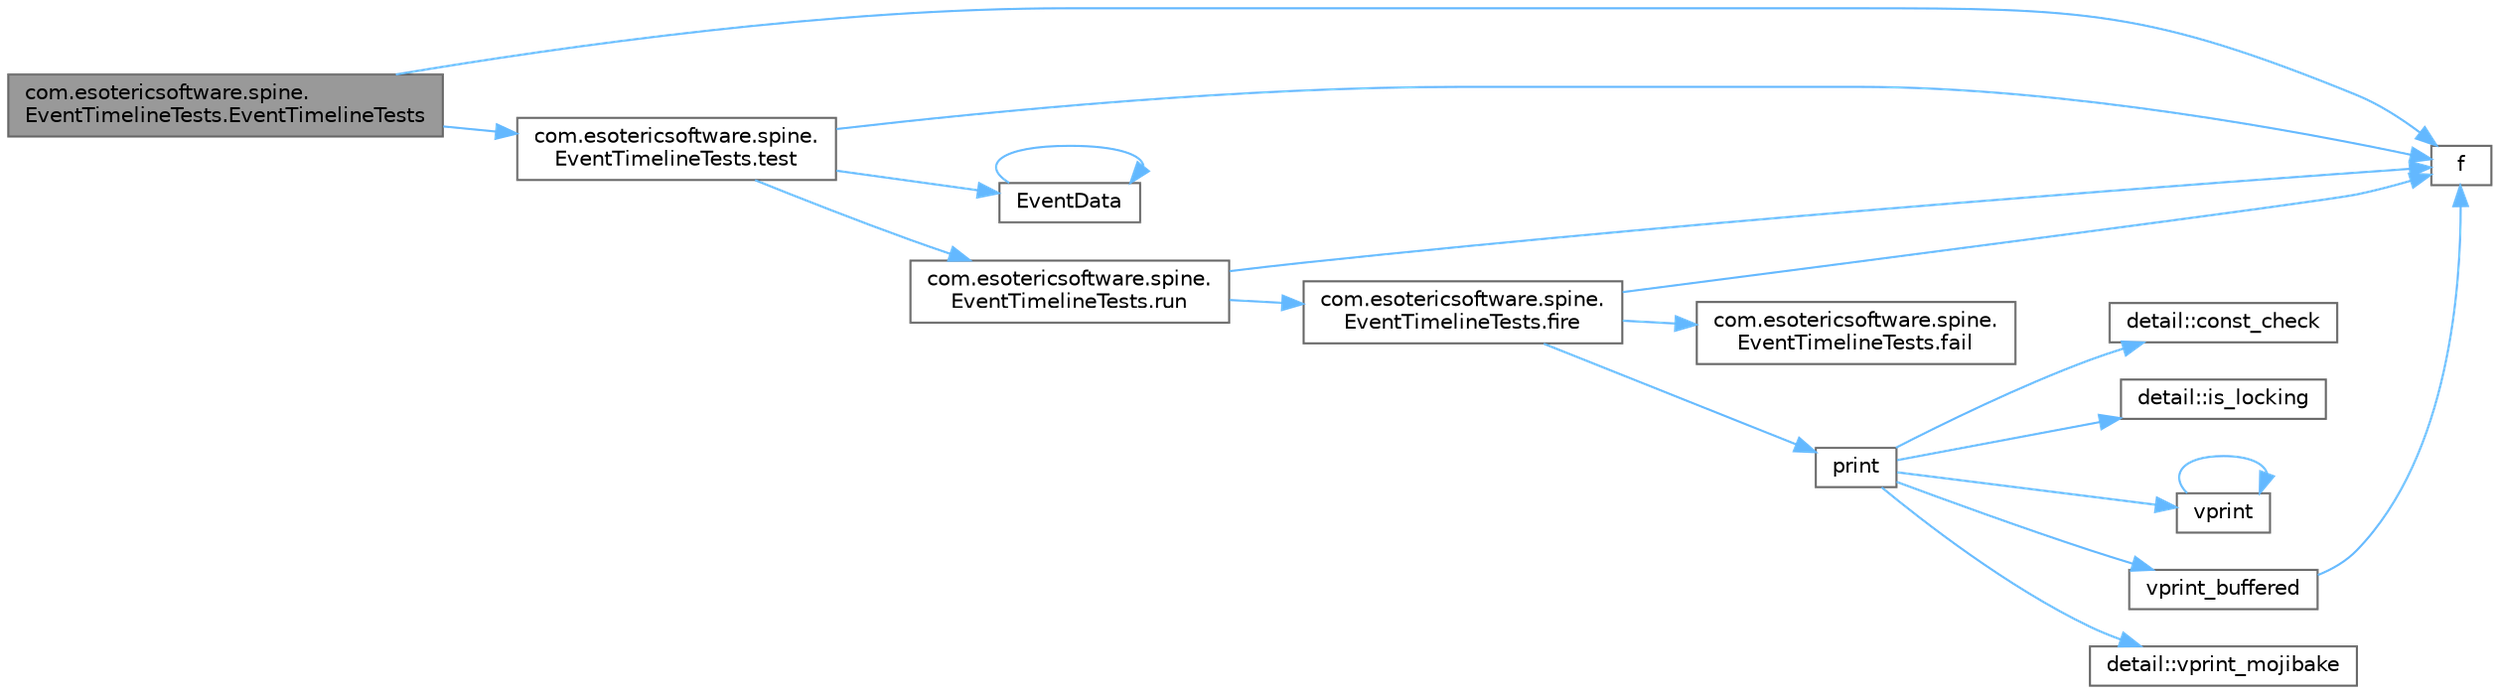 digraph "com.esotericsoftware.spine.EventTimelineTests.EventTimelineTests"
{
 // LATEX_PDF_SIZE
  bgcolor="transparent";
  edge [fontname=Helvetica,fontsize=10,labelfontname=Helvetica,labelfontsize=10];
  node [fontname=Helvetica,fontsize=10,shape=box,height=0.2,width=0.4];
  rankdir="LR";
  Node1 [id="Node000001",label="com.esotericsoftware.spine.\lEventTimelineTests.EventTimelineTests",height=0.2,width=0.4,color="gray40", fillcolor="grey60", style="filled", fontcolor="black",tooltip=" "];
  Node1 -> Node2 [id="edge1_Node000001_Node000002",color="steelblue1",style="solid",tooltip=" "];
  Node2 [id="Node000002",label="f",height=0.2,width=0.4,color="grey40", fillcolor="white", style="filled",URL="$cxx11__tensor__map_8cpp.html#a7f507fea02198f6cb81c86640c7b1a4e",tooltip=" "];
  Node1 -> Node3 [id="edge2_Node000001_Node000003",color="steelblue1",style="solid",tooltip=" "];
  Node3 [id="Node000003",label="com.esotericsoftware.spine.\lEventTimelineTests.test",height=0.2,width=0.4,color="grey40", fillcolor="white", style="filled",URL="$classcom_1_1esotericsoftware_1_1spine_1_1_event_timeline_tests.html#ae97f4e13097d30079408c8e38326a4a2",tooltip=" "];
  Node3 -> Node4 [id="edge3_Node000003_Node000004",color="steelblue1",style="solid",tooltip=" "];
  Node4 [id="Node000004",label="EventData",height=0.2,width=0.4,color="grey40", fillcolor="white", style="filled",URL="$etw_8h.html#a1150dca5d1943d5e54ad4071d4aa36b9",tooltip=" "];
  Node4 -> Node4 [id="edge4_Node000004_Node000004",color="steelblue1",style="solid",tooltip=" "];
  Node3 -> Node2 [id="edge5_Node000003_Node000002",color="steelblue1",style="solid",tooltip=" "];
  Node3 -> Node5 [id="edge6_Node000003_Node000005",color="steelblue1",style="solid",tooltip=" "];
  Node5 [id="Node000005",label="com.esotericsoftware.spine.\lEventTimelineTests.run",height=0.2,width=0.4,color="grey40", fillcolor="white", style="filled",URL="$classcom_1_1esotericsoftware_1_1spine_1_1_event_timeline_tests.html#a353481592e376db551b639415ec3702b",tooltip=" "];
  Node5 -> Node2 [id="edge7_Node000005_Node000002",color="steelblue1",style="solid",tooltip=" "];
  Node5 -> Node6 [id="edge8_Node000005_Node000006",color="steelblue1",style="solid",tooltip=" "];
  Node6 [id="Node000006",label="com.esotericsoftware.spine.\lEventTimelineTests.fire",height=0.2,width=0.4,color="grey40", fillcolor="white", style="filled",URL="$classcom_1_1esotericsoftware_1_1spine_1_1_event_timeline_tests.html#af6aec419d839b389502ccd4927d96e16",tooltip=" "];
  Node6 -> Node2 [id="edge9_Node000006_Node000002",color="steelblue1",style="solid",tooltip=" "];
  Node6 -> Node7 [id="edge10_Node000006_Node000007",color="steelblue1",style="solid",tooltip=" "];
  Node7 [id="Node000007",label="com.esotericsoftware.spine.\lEventTimelineTests.fail",height=0.2,width=0.4,color="grey40", fillcolor="white", style="filled",URL="$classcom_1_1esotericsoftware_1_1spine_1_1_event_timeline_tests.html#a4a27913575b9287b17d91671942caf1c",tooltip=" "];
  Node6 -> Node8 [id="edge11_Node000006_Node000008",color="steelblue1",style="solid",tooltip=" "];
  Node8 [id="Node000008",label="print",height=0.2,width=0.4,color="grey40", fillcolor="white", style="filled",URL="$runtime_2spdlog_2include_2spdlog_2fmt_2bundled_2base_8h.html#a59025bfaf390e425b4e274c966a77557",tooltip=" "];
  Node8 -> Node9 [id="edge12_Node000008_Node000009",color="steelblue1",style="solid",tooltip=" "];
  Node9 [id="Node000009",label="detail::const_check",height=0.2,width=0.4,color="grey40", fillcolor="white", style="filled",URL="$namespacedetail.html#a8a0f6a5093c0390e04f2d2091e0a42e0",tooltip=" "];
  Node8 -> Node10 [id="edge13_Node000008_Node000010",color="steelblue1",style="solid",tooltip=" "];
  Node10 [id="Node000010",label="detail::is_locking",height=0.2,width=0.4,color="grey40", fillcolor="white", style="filled",URL="$namespacedetail.html#a0dc7ed966c3ead3db768720aa1491ed3",tooltip=" "];
  Node8 -> Node11 [id="edge14_Node000008_Node000011",color="steelblue1",style="solid",tooltip=" "];
  Node11 [id="Node000011",label="vprint",height=0.2,width=0.4,color="grey40", fillcolor="white", style="filled",URL="$format-inl_8h.html#a29a58b2977415d9cff8394b7a3a873e8",tooltip=" "];
  Node11 -> Node11 [id="edge15_Node000011_Node000011",color="steelblue1",style="solid",tooltip=" "];
  Node8 -> Node12 [id="edge16_Node000008_Node000012",color="steelblue1",style="solid",tooltip=" "];
  Node12 [id="Node000012",label="vprint_buffered",height=0.2,width=0.4,color="grey40", fillcolor="white", style="filled",URL="$runtime_2spdlog_2include_2spdlog_2fmt_2bundled_2base_8h.html#ae0f9ca78d021b5a5c5b0d29d84ba03be",tooltip=" "];
  Node12 -> Node2 [id="edge17_Node000012_Node000002",color="steelblue1",style="solid",tooltip=" "];
  Node8 -> Node13 [id="edge18_Node000008_Node000013",color="steelblue1",style="solid",tooltip=" "];
  Node13 [id="Node000013",label="detail::vprint_mojibake",height=0.2,width=0.4,color="grey40", fillcolor="white", style="filled",URL="$namespacedetail.html#a221a2d9f305ca94bbb0e1d5e6a5a1c76",tooltip=" "];
}
